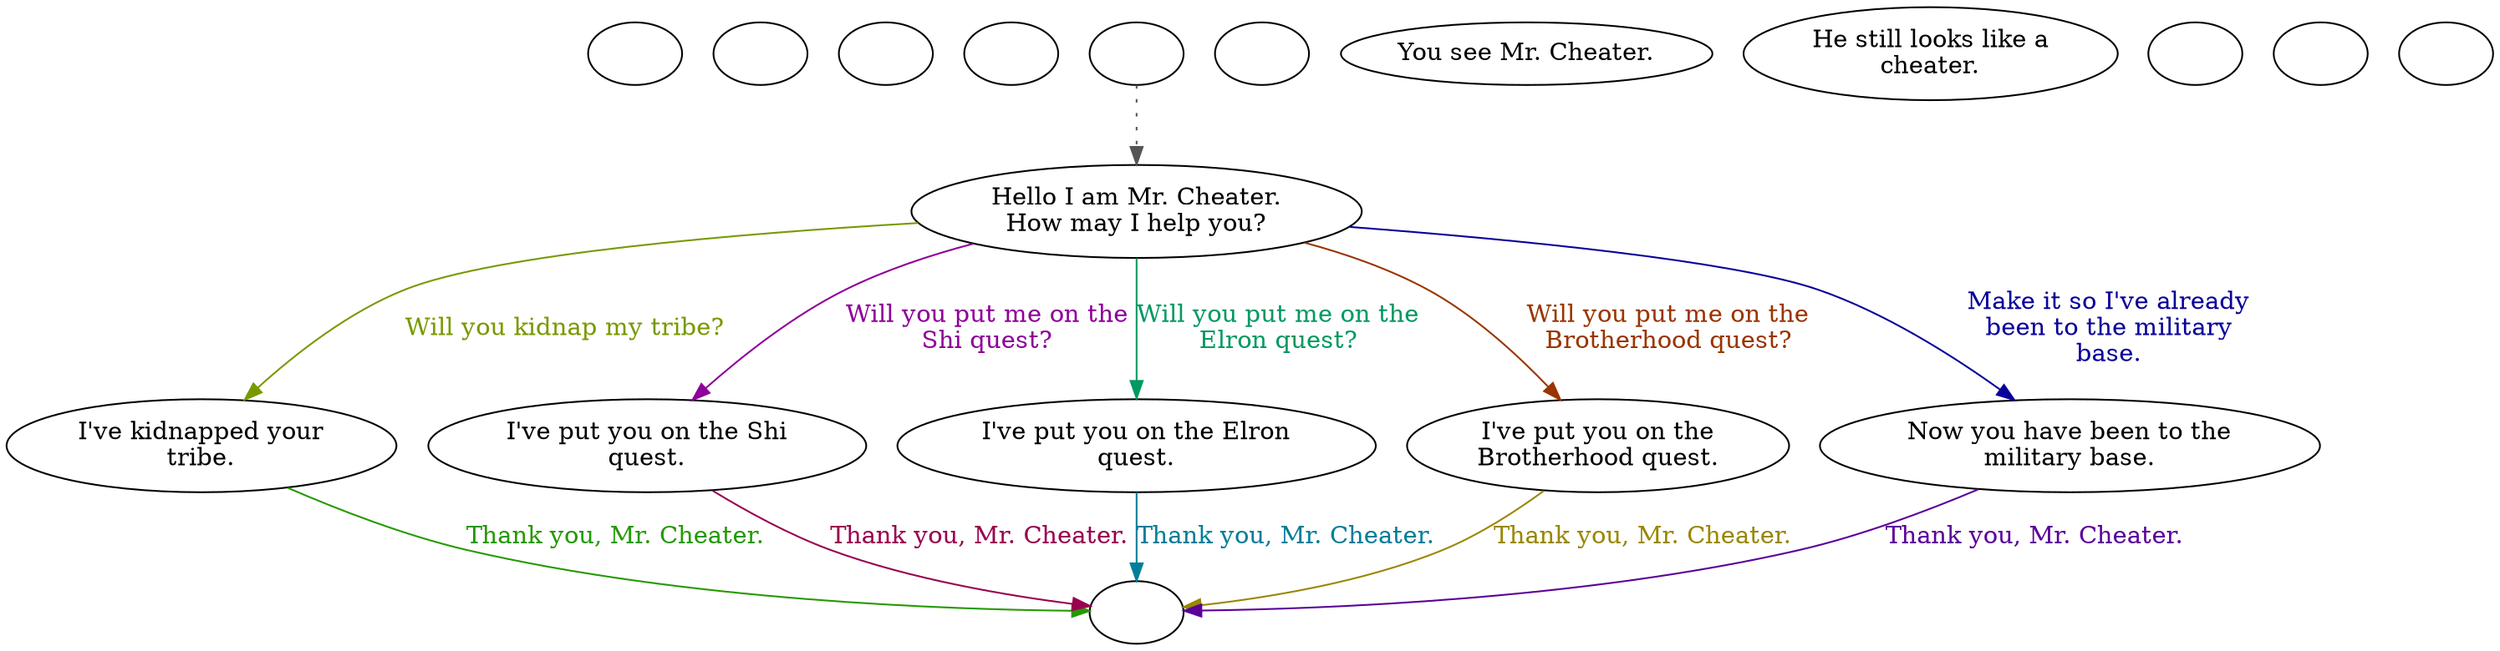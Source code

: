 digraph CCCHEAT {
  "checkPartyMembersNearDoor" [style=filled       fillcolor="#FFFFFF"       color="#000000"]
  "checkPartyMembersNearDoor" [label=""]
  "start" [style=filled       fillcolor="#FFFFFF"       color="#000000"]
  "start" [label=""]
  "critter_p_proc" [style=filled       fillcolor="#FFFFFF"       color="#000000"]
  "critter_p_proc" [label=""]
  "pickup_p_proc" [style=filled       fillcolor="#FFFFFF"       color="#000000"]
  "pickup_p_proc" [label=""]
  "talk_p_proc" [style=filled       fillcolor="#FFFFFF"       color="#000000"]
  "talk_p_proc" -> "Node001" [style=dotted color="#555555"]
  "talk_p_proc" [label=""]
  "destroy_p_proc" [style=filled       fillcolor="#FFFFFF"       color="#000000"]
  "destroy_p_proc" [label=""]
  "look_at_p_proc" [style=filled       fillcolor="#FFFFFF"       color="#000000"]
  "look_at_p_proc" [label="You see Mr. Cheater."]
  "description_p_proc" [style=filled       fillcolor="#FFFFFF"       color="#000000"]
  "description_p_proc" [label="He still looks like a\ncheater."]
  "use_skill_on_p_proc" [style=filled       fillcolor="#FFFFFF"       color="#000000"]
  "use_skill_on_p_proc" [label=""]
  "damage_p_proc" [style=filled       fillcolor="#FFFFFF"       color="#000000"]
  "damage_p_proc" [label=""]
  "map_enter_p_proc" [style=filled       fillcolor="#FFFFFF"       color="#000000"]
  "map_enter_p_proc" [label=""]
  "Node001" [style=filled       fillcolor="#FFFFFF"       color="#000000"]
  "Node001" [label="Hello I am Mr. Cheater.\nHow may I help you?"]
  "Node001" -> "Node002" [label="Will you kidnap my tribe?" color="#779900" fontcolor="#779900"]
  "Node001" -> "Node003" [label="Will you put me on the\nShi quest?" color="#8E0099" fontcolor="#8E0099"]
  "Node001" -> "Node004" [label="Will you put me on the\nElron quest?" color="#009961" fontcolor="#009961"]
  "Node001" -> "Node005" [label="Will you put me on the\nBrotherhood quest?" color="#993500" fontcolor="#993500"]
  "Node001" -> "Node006" [label="Make it so I've already\nbeen to the military\nbase." color="#080099" fontcolor="#080099"]
  "Node002" [style=filled       fillcolor="#FFFFFF"       color="#000000"]
  "Node002" [label="I've kidnapped your\ntribe."]
  "Node002" -> "Node999" [label="Thank you, Mr. Cheater." color="#259900" fontcolor="#259900"]
  "Node003" [style=filled       fillcolor="#FFFFFF"       color="#000000"]
  "Node003" [label="I've put you on the Shi\nquest."]
  "Node003" -> "Node999" [label="Thank you, Mr. Cheater." color="#990051" fontcolor="#990051"]
  "Node004" [style=filled       fillcolor="#FFFFFF"       color="#000000"]
  "Node004" [label="I've put you on the Elron\nquest."]
  "Node004" -> "Node999" [label="Thank you, Mr. Cheater." color="#007E99" fontcolor="#007E99"]
  "Node005" [style=filled       fillcolor="#FFFFFF"       color="#000000"]
  "Node005" [label="I've put you on the\nBrotherhood quest."]
  "Node005" -> "Node999" [label="Thank you, Mr. Cheater." color="#998700" fontcolor="#998700"]
  "Node006" [style=filled       fillcolor="#FFFFFF"       color="#000000"]
  "Node006" [label="Now you have been to the\nmilitary base."]
  "Node006" -> "Node999" [label="Thank you, Mr. Cheater." color="#5B0099" fontcolor="#5B0099"]
  "Node999" [style=filled       fillcolor="#FFFFFF"       color="#000000"]
  "Node999" [label=""]
}